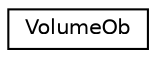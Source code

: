 digraph G
{
  edge [fontname="Helvetica",fontsize="10",labelfontname="Helvetica",labelfontsize="10"];
  node [fontname="Helvetica",fontsize="10",shape=record];
  rankdir=LR;
  Node1 [label="VolumeOb",height=0.2,width=0.4,color="black", fillcolor="white", style="filled",URL="$db/d05/structVolumeOb.html"];
}

